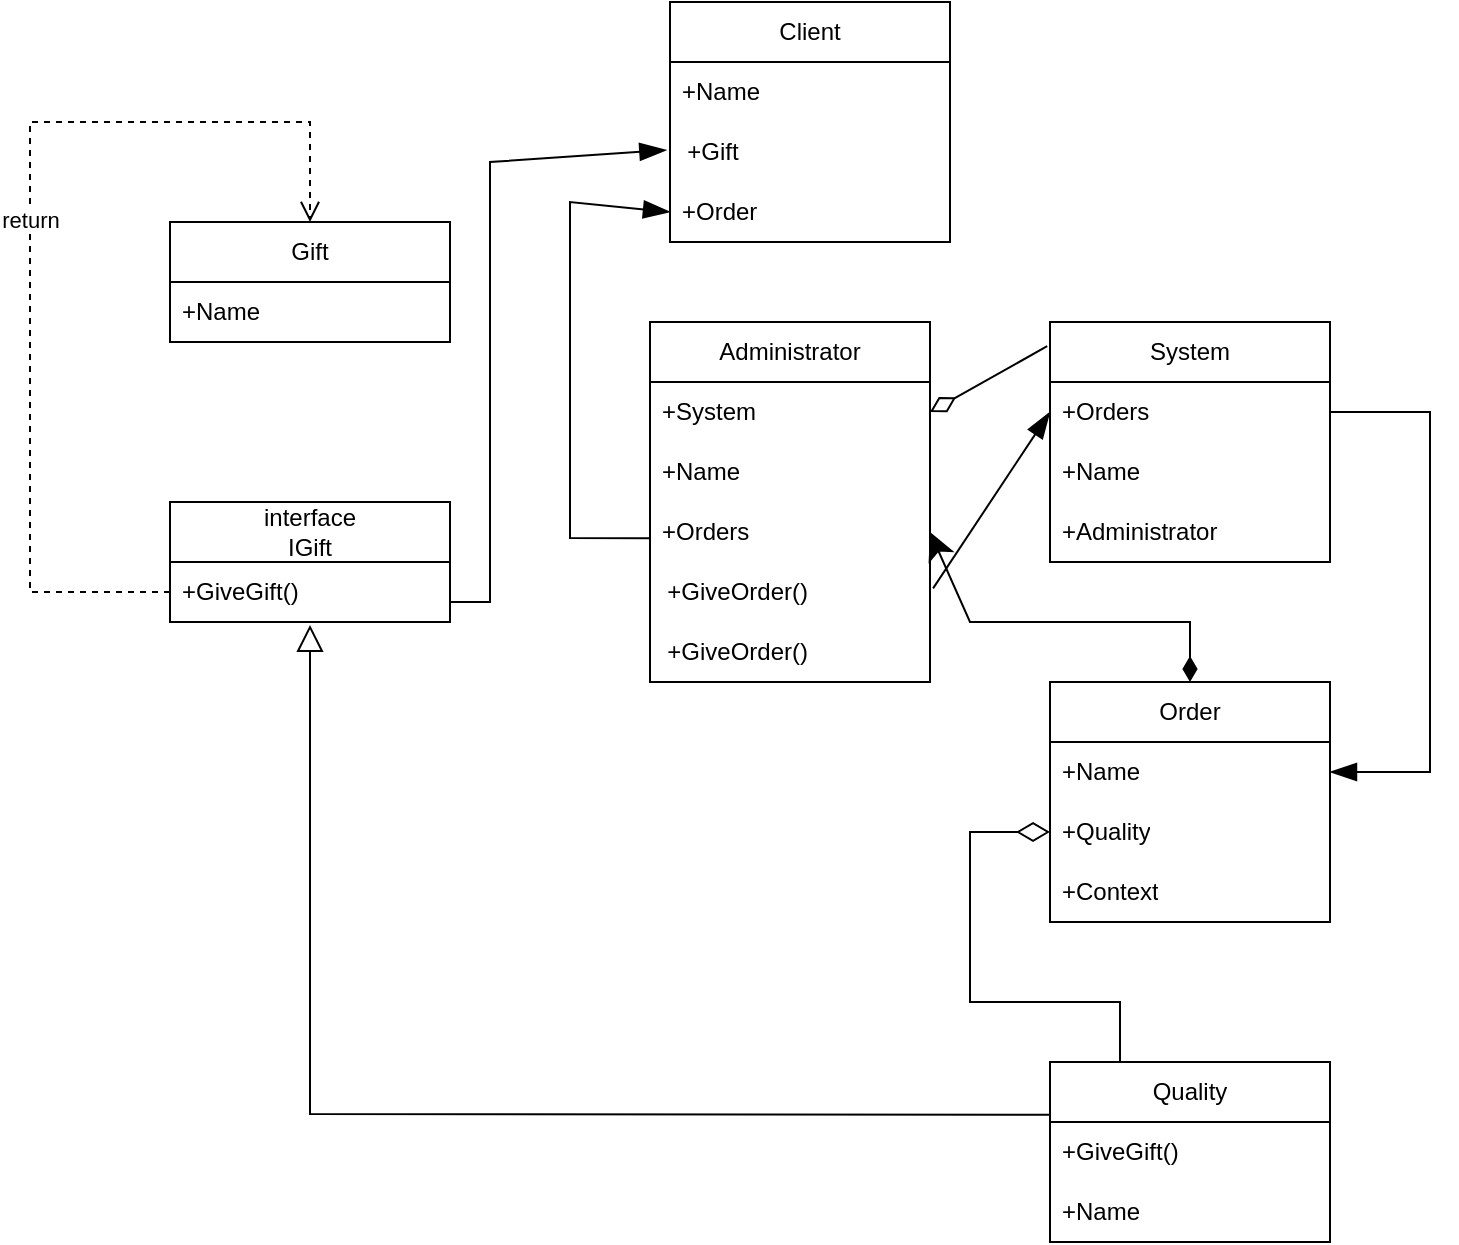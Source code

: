 <mxfile version="20.7.4" type="device"><diagram id="C5RBs43oDa-KdzZeNtuy" name="Page-1"><mxGraphModel dx="1050" dy="549" grid="1" gridSize="10" guides="1" tooltips="1" connect="1" arrows="1" fold="1" page="1" pageScale="1" pageWidth="827" pageHeight="1169" math="0" shadow="0"><root><mxCell id="WIyWlLk6GJQsqaUBKTNV-0"/><mxCell id="WIyWlLk6GJQsqaUBKTNV-1" parent="WIyWlLk6GJQsqaUBKTNV-0"/><mxCell id="9zY1Xs7_TW2L8gMZqiwQ-46" value="Gift" style="swimlane;fontStyle=0;childLayout=stackLayout;horizontal=1;startSize=30;horizontalStack=0;resizeParent=1;resizeParentMax=0;resizeLast=0;collapsible=1;marginBottom=0;whiteSpace=wrap;html=1;" parent="WIyWlLk6GJQsqaUBKTNV-1" vertex="1"><mxGeometry x="130" y="130" width="140" height="60" as="geometry"/></mxCell><mxCell id="9zY1Xs7_TW2L8gMZqiwQ-47" value="+Name" style="text;strokeColor=none;fillColor=none;align=left;verticalAlign=middle;spacingLeft=4;spacingRight=4;overflow=hidden;points=[[0,0.5],[1,0.5]];portConstraint=eastwest;rotatable=0;whiteSpace=wrap;html=1;" parent="9zY1Xs7_TW2L8gMZqiwQ-46" vertex="1"><mxGeometry y="30" width="140" height="30" as="geometry"/></mxCell><mxCell id="9zY1Xs7_TW2L8gMZqiwQ-50" value="interface&lt;br&gt;IGift" style="swimlane;fontStyle=0;childLayout=stackLayout;horizontal=1;startSize=30;horizontalStack=0;resizeParent=1;resizeParentMax=0;resizeLast=0;collapsible=1;marginBottom=0;whiteSpace=wrap;html=1;" parent="WIyWlLk6GJQsqaUBKTNV-1" vertex="1"><mxGeometry x="130" y="270" width="140" height="60" as="geometry"/></mxCell><mxCell id="9zY1Xs7_TW2L8gMZqiwQ-51" value="+GiveGift()" style="text;strokeColor=none;fillColor=none;align=left;verticalAlign=middle;spacingLeft=4;spacingRight=4;overflow=hidden;points=[[0,0.5],[1,0.5]];portConstraint=eastwest;rotatable=0;whiteSpace=wrap;html=1;" parent="9zY1Xs7_TW2L8gMZqiwQ-50" vertex="1"><mxGeometry y="30" width="140" height="30" as="geometry"/></mxCell><mxCell id="9zY1Xs7_TW2L8gMZqiwQ-54" value="return" style="html=1;verticalAlign=bottom;endArrow=open;dashed=1;endSize=8;rounded=0;strokeWidth=1;entryX=0.5;entryY=0;entryDx=0;entryDy=0;" parent="WIyWlLk6GJQsqaUBKTNV-1" target="9zY1Xs7_TW2L8gMZqiwQ-46" edge="1"><mxGeometry relative="1" as="geometry"><mxPoint x="130" y="315" as="sourcePoint"/><mxPoint x="280" y="370" as="targetPoint"/><Array as="points"><mxPoint x="60" y="315"/><mxPoint x="60" y="175"/><mxPoint x="60" y="80"/><mxPoint x="200" y="80"/></Array></mxGeometry></mxCell><mxCell id="9zY1Xs7_TW2L8gMZqiwQ-55" value="Administrator" style="swimlane;fontStyle=0;childLayout=stackLayout;horizontal=1;startSize=30;horizontalStack=0;resizeParent=1;resizeParentMax=0;resizeLast=0;collapsible=1;marginBottom=0;whiteSpace=wrap;html=1;" parent="WIyWlLk6GJQsqaUBKTNV-1" vertex="1"><mxGeometry x="370" y="180" width="140" height="180" as="geometry"/></mxCell><mxCell id="9zY1Xs7_TW2L8gMZqiwQ-56" value="+System" style="text;strokeColor=none;fillColor=none;align=left;verticalAlign=middle;spacingLeft=4;spacingRight=4;overflow=hidden;points=[[0,0.5],[1,0.5]];portConstraint=eastwest;rotatable=0;whiteSpace=wrap;html=1;" parent="9zY1Xs7_TW2L8gMZqiwQ-55" vertex="1"><mxGeometry y="30" width="140" height="30" as="geometry"/></mxCell><mxCell id="9zY1Xs7_TW2L8gMZqiwQ-85" value="" style="endArrow=blockThin;html=1;rounded=0;strokeWidth=1;endSize=11;exitX=1.011;exitY=0.439;exitDx=0;exitDy=0;exitPerimeter=0;endFill=1;entryX=0;entryY=0.5;entryDx=0;entryDy=0;" parent="9zY1Xs7_TW2L8gMZqiwQ-55" target="9zY1Xs7_TW2L8gMZqiwQ-79" edge="1"><mxGeometry width="50" height="50" relative="1" as="geometry"><mxPoint y="108.17" as="sourcePoint"/><mxPoint x="-40" y="-100" as="targetPoint"/><Array as="points"><mxPoint x="-40" y="108"/><mxPoint x="-40" y="-60"/></Array></mxGeometry></mxCell><mxCell id="9zY1Xs7_TW2L8gMZqiwQ-57" value="+Name" style="text;strokeColor=none;fillColor=none;align=left;verticalAlign=middle;spacingLeft=4;spacingRight=4;overflow=hidden;points=[[0,0.5],[1,0.5]];portConstraint=eastwest;rotatable=0;whiteSpace=wrap;html=1;" parent="9zY1Xs7_TW2L8gMZqiwQ-55" vertex="1"><mxGeometry y="60" width="140" height="30" as="geometry"/></mxCell><mxCell id="9zY1Xs7_TW2L8gMZqiwQ-58" value="+Orders" style="text;strokeColor=none;fillColor=none;align=left;verticalAlign=middle;spacingLeft=4;spacingRight=4;overflow=hidden;points=[[0,0.5],[1,0.5]];portConstraint=eastwest;rotatable=0;whiteSpace=wrap;html=1;" parent="9zY1Xs7_TW2L8gMZqiwQ-55" vertex="1"><mxGeometry y="90" width="140" height="30" as="geometry"/></mxCell><mxCell id="9zY1Xs7_TW2L8gMZqiwQ-72" value="&amp;nbsp; +GiveOrder()" style="text;html=1;align=left;verticalAlign=middle;resizable=0;points=[];autosize=1;strokeColor=none;fillColor=none;" parent="9zY1Xs7_TW2L8gMZqiwQ-55" vertex="1"><mxGeometry y="120" width="140" height="30" as="geometry"/></mxCell><mxCell id="9zY1Xs7_TW2L8gMZqiwQ-84" value="&amp;nbsp; +GiveOrder()" style="text;html=1;align=left;verticalAlign=middle;resizable=0;points=[];autosize=1;strokeColor=none;fillColor=none;" parent="9zY1Xs7_TW2L8gMZqiwQ-55" vertex="1"><mxGeometry y="150" width="140" height="30" as="geometry"/></mxCell><mxCell id="9zY1Xs7_TW2L8gMZqiwQ-59" value="System" style="swimlane;fontStyle=0;childLayout=stackLayout;horizontal=1;startSize=30;horizontalStack=0;resizeParent=1;resizeParentMax=0;resizeLast=0;collapsible=1;marginBottom=0;whiteSpace=wrap;html=1;" parent="WIyWlLk6GJQsqaUBKTNV-1" vertex="1"><mxGeometry x="570" y="180" width="140" height="120" as="geometry"/></mxCell><mxCell id="9zY1Xs7_TW2L8gMZqiwQ-60" value="+Orders" style="text;strokeColor=none;fillColor=none;align=left;verticalAlign=middle;spacingLeft=4;spacingRight=4;overflow=hidden;points=[[0,0.5],[1,0.5]];portConstraint=eastwest;rotatable=0;whiteSpace=wrap;html=1;" parent="9zY1Xs7_TW2L8gMZqiwQ-59" vertex="1"><mxGeometry y="30" width="140" height="30" as="geometry"/></mxCell><mxCell id="9zY1Xs7_TW2L8gMZqiwQ-61" value="+Name" style="text;strokeColor=none;fillColor=none;align=left;verticalAlign=middle;spacingLeft=4;spacingRight=4;overflow=hidden;points=[[0,0.5],[1,0.5]];portConstraint=eastwest;rotatable=0;whiteSpace=wrap;html=1;" parent="9zY1Xs7_TW2L8gMZqiwQ-59" vertex="1"><mxGeometry y="60" width="140" height="30" as="geometry"/></mxCell><mxCell id="9zY1Xs7_TW2L8gMZqiwQ-62" value="+Administrator" style="text;strokeColor=none;fillColor=none;align=left;verticalAlign=middle;spacingLeft=4;spacingRight=4;overflow=hidden;points=[[0,0.5],[1,0.5]];portConstraint=eastwest;rotatable=0;whiteSpace=wrap;html=1;" parent="9zY1Xs7_TW2L8gMZqiwQ-59" vertex="1"><mxGeometry y="90" width="140" height="30" as="geometry"/></mxCell><mxCell id="9zY1Xs7_TW2L8gMZqiwQ-63" value="Order" style="swimlane;fontStyle=0;childLayout=stackLayout;horizontal=1;startSize=30;horizontalStack=0;resizeParent=1;resizeParentMax=0;resizeLast=0;collapsible=1;marginBottom=0;whiteSpace=wrap;html=1;" parent="WIyWlLk6GJQsqaUBKTNV-1" vertex="1"><mxGeometry x="570" y="360" width="140" height="120" as="geometry"/></mxCell><mxCell id="9zY1Xs7_TW2L8gMZqiwQ-64" value="+Name" style="text;strokeColor=none;fillColor=none;align=left;verticalAlign=middle;spacingLeft=4;spacingRight=4;overflow=hidden;points=[[0,0.5],[1,0.5]];portConstraint=eastwest;rotatable=0;whiteSpace=wrap;html=1;" parent="9zY1Xs7_TW2L8gMZqiwQ-63" vertex="1"><mxGeometry y="30" width="140" height="30" as="geometry"/></mxCell><mxCell id="9zY1Xs7_TW2L8gMZqiwQ-65" value="+Quality" style="text;strokeColor=none;fillColor=none;align=left;verticalAlign=middle;spacingLeft=4;spacingRight=4;overflow=hidden;points=[[0,0.5],[1,0.5]];portConstraint=eastwest;rotatable=0;whiteSpace=wrap;html=1;" parent="9zY1Xs7_TW2L8gMZqiwQ-63" vertex="1"><mxGeometry y="60" width="140" height="30" as="geometry"/></mxCell><mxCell id="9zY1Xs7_TW2L8gMZqiwQ-66" value="+Context" style="text;strokeColor=none;fillColor=none;align=left;verticalAlign=middle;spacingLeft=4;spacingRight=4;overflow=hidden;points=[[0,0.5],[1,0.5]];portConstraint=eastwest;rotatable=0;whiteSpace=wrap;html=1;" parent="9zY1Xs7_TW2L8gMZqiwQ-63" vertex="1"><mxGeometry y="90" width="140" height="30" as="geometry"/></mxCell><mxCell id="9zY1Xs7_TW2L8gMZqiwQ-67" value="Quality" style="swimlane;fontStyle=0;childLayout=stackLayout;horizontal=1;startSize=30;horizontalStack=0;resizeParent=1;resizeParentMax=0;resizeLast=0;collapsible=1;marginBottom=0;whiteSpace=wrap;html=1;" parent="WIyWlLk6GJQsqaUBKTNV-1" vertex="1"><mxGeometry x="570" y="550" width="140" height="90" as="geometry"/></mxCell><mxCell id="9zY1Xs7_TW2L8gMZqiwQ-68" value="+GiveGift()" style="text;strokeColor=none;fillColor=none;align=left;verticalAlign=middle;spacingLeft=4;spacingRight=4;overflow=hidden;points=[[0,0.5],[1,0.5]];portConstraint=eastwest;rotatable=0;whiteSpace=wrap;html=1;" parent="9zY1Xs7_TW2L8gMZqiwQ-67" vertex="1"><mxGeometry y="30" width="140" height="30" as="geometry"/></mxCell><mxCell id="9zY1Xs7_TW2L8gMZqiwQ-69" value="+Name" style="text;strokeColor=none;fillColor=none;align=left;verticalAlign=middle;spacingLeft=4;spacingRight=4;overflow=hidden;points=[[0,0.5],[1,0.5]];portConstraint=eastwest;rotatable=0;whiteSpace=wrap;html=1;" parent="9zY1Xs7_TW2L8gMZqiwQ-67" vertex="1"><mxGeometry y="60" width="140" height="30" as="geometry"/></mxCell><mxCell id="9zY1Xs7_TW2L8gMZqiwQ-71" value="" style="endArrow=block;html=1;rounded=0;strokeWidth=1;endSize=11;exitX=0.002;exitY=-0.121;exitDx=0;exitDy=0;entryX=0.5;entryY=1.048;entryDx=0;entryDy=0;entryPerimeter=0;endFill=0;exitPerimeter=0;" parent="WIyWlLk6GJQsqaUBKTNV-1" source="9zY1Xs7_TW2L8gMZqiwQ-68" target="9zY1Xs7_TW2L8gMZqiwQ-51" edge="1"><mxGeometry width="50" height="50" relative="1" as="geometry"><mxPoint x="610" y="550" as="sourcePoint"/><mxPoint x="660" y="500" as="targetPoint"/><Array as="points"><mxPoint x="200" y="576"/></Array></mxGeometry></mxCell><mxCell id="9zY1Xs7_TW2L8gMZqiwQ-73" value="" style="endArrow=none;html=1;rounded=0;strokeWidth=1;endSize=11;entryX=-0.01;entryY=0.101;entryDx=0;entryDy=0;endFill=0;entryPerimeter=0;startArrow=diamondThin;startFill=0;startSize=12;" parent="WIyWlLk6GJQsqaUBKTNV-1" target="9zY1Xs7_TW2L8gMZqiwQ-59" edge="1"><mxGeometry width="50" height="50" relative="1" as="geometry"><mxPoint x="510" y="225" as="sourcePoint"/><mxPoint x="550" y="450" as="targetPoint"/></mxGeometry></mxCell><mxCell id="9zY1Xs7_TW2L8gMZqiwQ-74" value="" style="endArrow=blockThin;html=1;rounded=0;strokeWidth=1;endSize=11;exitX=1.011;exitY=0.439;exitDx=0;exitDy=0;exitPerimeter=0;entryX=0;entryY=0.5;entryDx=0;entryDy=0;endFill=1;" parent="WIyWlLk6GJQsqaUBKTNV-1" source="9zY1Xs7_TW2L8gMZqiwQ-72" target="9zY1Xs7_TW2L8gMZqiwQ-60" edge="1"><mxGeometry width="50" height="50" relative="1" as="geometry"><mxPoint x="520" y="350" as="sourcePoint"/><mxPoint x="570" y="300" as="targetPoint"/></mxGeometry></mxCell><mxCell id="9zY1Xs7_TW2L8gMZqiwQ-75" value="" style="endArrow=blockThin;html=1;rounded=0;strokeWidth=1;endSize=11;exitX=1;exitY=0.5;exitDx=0;exitDy=0;entryX=1;entryY=0.5;entryDx=0;entryDy=0;endFill=1;" parent="WIyWlLk6GJQsqaUBKTNV-1" source="9zY1Xs7_TW2L8gMZqiwQ-60" target="9zY1Xs7_TW2L8gMZqiwQ-64" edge="1"><mxGeometry width="50" height="50" relative="1" as="geometry"><mxPoint x="521.54" y="323.17" as="sourcePoint"/><mxPoint x="580.0" y="235" as="targetPoint"/><Array as="points"><mxPoint x="760" y="225"/><mxPoint x="760" y="405"/></Array></mxGeometry></mxCell><mxCell id="9zY1Xs7_TW2L8gMZqiwQ-76" value="" style="endArrow=none;html=1;rounded=0;strokeWidth=1;endSize=11;entryX=0.25;entryY=0;entryDx=0;entryDy=0;endFill=0;exitX=0;exitY=0.5;exitDx=0;exitDy=0;startArrow=diamondThin;startFill=0;startSize=14;" parent="WIyWlLk6GJQsqaUBKTNV-1" source="9zY1Xs7_TW2L8gMZqiwQ-65" target="9zY1Xs7_TW2L8gMZqiwQ-67" edge="1"><mxGeometry width="50" height="50" relative="1" as="geometry"><mxPoint x="520.0" y="235" as="sourcePoint"/><mxPoint x="578.6" y="202.12" as="targetPoint"/><Array as="points"><mxPoint x="530" y="435"/><mxPoint x="530" y="520"/><mxPoint x="605" y="520"/></Array></mxGeometry></mxCell><mxCell id="9zY1Xs7_TW2L8gMZqiwQ-77" value="Client" style="swimlane;fontStyle=0;childLayout=stackLayout;horizontal=1;startSize=30;horizontalStack=0;resizeParent=1;resizeParentMax=0;resizeLast=0;collapsible=1;marginBottom=0;whiteSpace=wrap;html=1;" parent="WIyWlLk6GJQsqaUBKTNV-1" vertex="1"><mxGeometry x="380" y="20" width="140" height="120" as="geometry"/></mxCell><mxCell id="9zY1Xs7_TW2L8gMZqiwQ-78" value="+Name" style="text;strokeColor=none;fillColor=none;align=left;verticalAlign=middle;spacingLeft=4;spacingRight=4;overflow=hidden;points=[[0,0.5],[1,0.5]];portConstraint=eastwest;rotatable=0;whiteSpace=wrap;html=1;" parent="9zY1Xs7_TW2L8gMZqiwQ-77" vertex="1"><mxGeometry y="30" width="140" height="30" as="geometry"/></mxCell><mxCell id="9zY1Xs7_TW2L8gMZqiwQ-81" value="&amp;nbsp; +Gift" style="text;html=1;align=left;verticalAlign=middle;resizable=0;points=[];autosize=1;strokeColor=none;fillColor=none;" parent="9zY1Xs7_TW2L8gMZqiwQ-77" vertex="1"><mxGeometry y="60" width="140" height="30" as="geometry"/></mxCell><mxCell id="9zY1Xs7_TW2L8gMZqiwQ-79" value="+Order" style="text;strokeColor=none;fillColor=none;align=left;verticalAlign=middle;spacingLeft=4;spacingRight=4;overflow=hidden;points=[[0,0.5],[1,0.5]];portConstraint=eastwest;rotatable=0;whiteSpace=wrap;html=1;" parent="9zY1Xs7_TW2L8gMZqiwQ-77" vertex="1"><mxGeometry y="90" width="140" height="30" as="geometry"/></mxCell><mxCell id="9zY1Xs7_TW2L8gMZqiwQ-82" value="" style="endArrow=blockThin;html=1;rounded=0;strokeWidth=1;endSize=11;entryX=-0.013;entryY=0.468;entryDx=0;entryDy=0;entryPerimeter=0;endFill=1;" parent="WIyWlLk6GJQsqaUBKTNV-1" target="9zY1Xs7_TW2L8gMZqiwQ-81" edge="1"><mxGeometry width="50" height="50" relative="1" as="geometry"><mxPoint x="270" y="320" as="sourcePoint"/><mxPoint x="320" y="270" as="targetPoint"/><Array as="points"><mxPoint x="290" y="320"/><mxPoint x="290" y="100"/></Array></mxGeometry></mxCell><mxCell id="9zY1Xs7_TW2L8gMZqiwQ-83" value="" style="endArrow=classic;html=1;rounded=0;strokeWidth=1;endSize=11;entryX=1;entryY=0.5;entryDx=0;entryDy=0;exitX=0.5;exitY=0;exitDx=0;exitDy=0;startArrow=diamondThin;startFill=1;targetPerimeterSpacing=3;sourcePerimeterSpacing=4;startSize=10;" parent="WIyWlLk6GJQsqaUBKTNV-1" source="9zY1Xs7_TW2L8gMZqiwQ-63" target="9zY1Xs7_TW2L8gMZqiwQ-58" edge="1"><mxGeometry width="50" height="50" relative="1" as="geometry"><mxPoint x="420" y="420" as="sourcePoint"/><mxPoint x="470" y="370" as="targetPoint"/><Array as="points"><mxPoint x="640" y="330"/><mxPoint x="530" y="330"/></Array></mxGeometry></mxCell></root></mxGraphModel></diagram></mxfile>